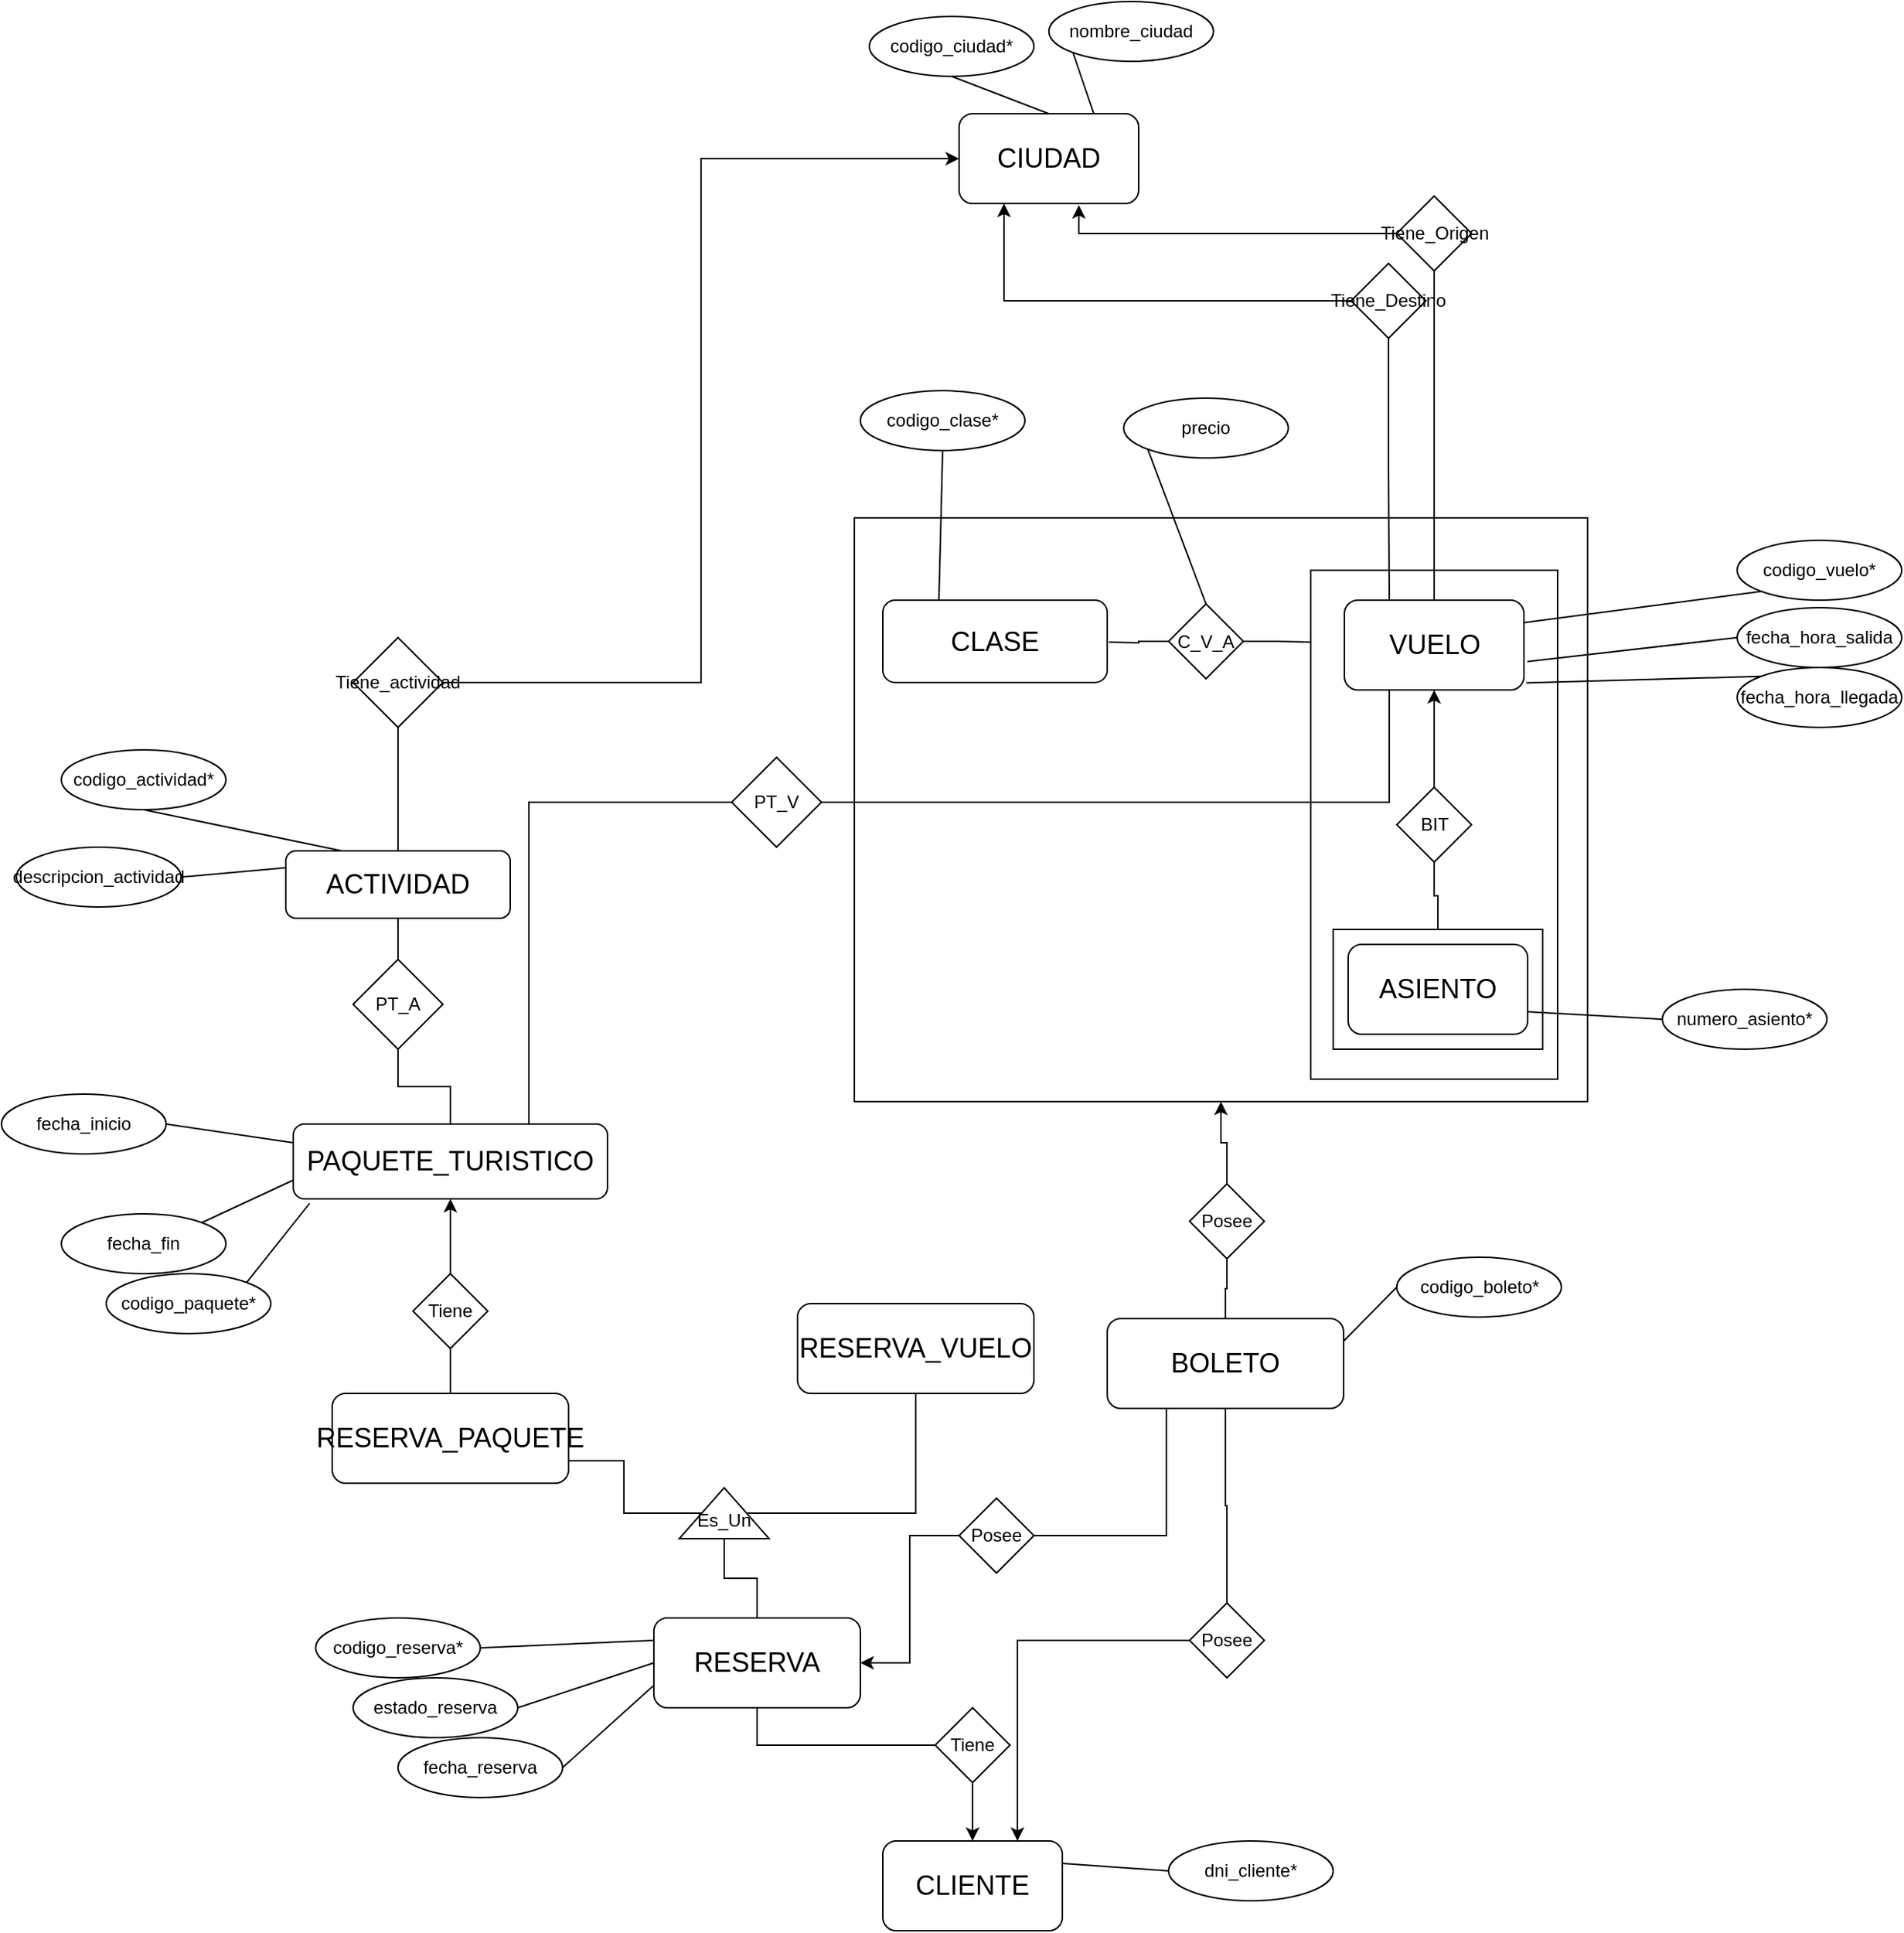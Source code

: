 <mxfile version="28.1.2">
  <diagram name="Página-1" id="yGJAZQUIK77W8agBqPKA">
    <mxGraphModel dx="2377" dy="1402" grid="1" gridSize="10" guides="1" tooltips="1" connect="1" arrows="1" fold="1" page="1" pageScale="1" pageWidth="827" pageHeight="1169" math="0" shadow="0">
      <root>
        <mxCell id="0" />
        <mxCell id="1" parent="0" />
        <mxCell id="WJveXmu9DZO5WCzEuozX-92" value="" style="rounded=0;whiteSpace=wrap;html=1;" vertex="1" parent="1">
          <mxGeometry x="940" y="605" width="490" height="390" as="geometry" />
        </mxCell>
        <mxCell id="WJveXmu9DZO5WCzEuozX-93" value="" style="rounded=0;whiteSpace=wrap;html=1;" vertex="1" parent="1">
          <mxGeometry x="1245" y="640" width="165" height="340" as="geometry" />
        </mxCell>
        <mxCell id="WJveXmu9DZO5WCzEuozX-94" value="" style="rounded=0;whiteSpace=wrap;html=1;" vertex="1" parent="1">
          <mxGeometry x="1260" y="880" width="140" height="80" as="geometry" />
        </mxCell>
        <mxCell id="WJveXmu9DZO5WCzEuozX-95" value="VUELO" style="rounded=1;whiteSpace=wrap;html=1;fontSize=18;" vertex="1" parent="1">
          <mxGeometry x="1267.5" y="660" width="120" height="60" as="geometry" />
        </mxCell>
        <mxCell id="WJveXmu9DZO5WCzEuozX-96" value="CIUDAD" style="rounded=1;whiteSpace=wrap;html=1;fontSize=18;" vertex="1" parent="1">
          <mxGeometry x="1010" y="335" width="120" height="60" as="geometry" />
        </mxCell>
        <mxCell id="WJveXmu9DZO5WCzEuozX-97" value="codigo_vuelo*" style="ellipse;whiteSpace=wrap;html=1;" vertex="1" parent="1">
          <mxGeometry x="1530" y="620" width="110" height="40" as="geometry" />
        </mxCell>
        <mxCell id="WJveXmu9DZO5WCzEuozX-98" value="" style="endArrow=none;html=1;rounded=0;entryX=0;entryY=1;entryDx=0;entryDy=0;exitX=1;exitY=0.25;exitDx=0;exitDy=0;" edge="1" parent="1" source="WJveXmu9DZO5WCzEuozX-95" target="WJveXmu9DZO5WCzEuozX-97">
          <mxGeometry width="50" height="50" relative="1" as="geometry">
            <mxPoint x="900" y="800" as="sourcePoint" />
            <mxPoint x="950" y="750" as="targetPoint" />
          </mxGeometry>
        </mxCell>
        <mxCell id="WJveXmu9DZO5WCzEuozX-99" style="edgeStyle=orthogonalEdgeStyle;rounded=0;orthogonalLoop=1;jettySize=auto;html=1;endArrow=none;endFill=0;" edge="1" parent="1" source="WJveXmu9DZO5WCzEuozX-100" target="WJveXmu9DZO5WCzEuozX-95">
          <mxGeometry relative="1" as="geometry">
            <mxPoint x="1350" y="670" as="targetPoint" />
          </mxGeometry>
        </mxCell>
        <mxCell id="WJveXmu9DZO5WCzEuozX-100" value="Tiene_Origen" style="rhombus;whiteSpace=wrap;html=1;" vertex="1" parent="1">
          <mxGeometry x="1302.5" y="390" width="50" height="50" as="geometry" />
        </mxCell>
        <mxCell id="WJveXmu9DZO5WCzEuozX-101" style="edgeStyle=orthogonalEdgeStyle;rounded=0;orthogonalLoop=1;jettySize=auto;html=1;entryX=0.25;entryY=0;entryDx=0;entryDy=0;endArrow=none;endFill=0;" edge="1" parent="1" source="WJveXmu9DZO5WCzEuozX-103" target="WJveXmu9DZO5WCzEuozX-95">
          <mxGeometry relative="1" as="geometry" />
        </mxCell>
        <mxCell id="WJveXmu9DZO5WCzEuozX-102" style="edgeStyle=orthogonalEdgeStyle;rounded=0;orthogonalLoop=1;jettySize=auto;html=1;entryX=0.25;entryY=1;entryDx=0;entryDy=0;" edge="1" parent="1" source="WJveXmu9DZO5WCzEuozX-103" target="WJveXmu9DZO5WCzEuozX-96">
          <mxGeometry relative="1" as="geometry" />
        </mxCell>
        <mxCell id="WJveXmu9DZO5WCzEuozX-103" value="Tiene_Destino" style="rhombus;whiteSpace=wrap;html=1;" vertex="1" parent="1">
          <mxGeometry x="1272" y="435" width="50" height="50" as="geometry" />
        </mxCell>
        <mxCell id="WJveXmu9DZO5WCzEuozX-104" style="edgeStyle=orthogonalEdgeStyle;rounded=0;orthogonalLoop=1;jettySize=auto;html=1;entryX=0.667;entryY=1.017;entryDx=0;entryDy=0;entryPerimeter=0;" edge="1" parent="1" source="WJveXmu9DZO5WCzEuozX-100" target="WJveXmu9DZO5WCzEuozX-96">
          <mxGeometry relative="1" as="geometry" />
        </mxCell>
        <mxCell id="WJveXmu9DZO5WCzEuozX-105" value="fecha_hora_salida" style="ellipse;whiteSpace=wrap;html=1;" vertex="1" parent="1">
          <mxGeometry x="1530" y="665" width="110" height="40" as="geometry" />
        </mxCell>
        <mxCell id="WJveXmu9DZO5WCzEuozX-106" value="" style="endArrow=none;html=1;rounded=0;entryX=0;entryY=0.5;entryDx=0;entryDy=0;exitX=1.019;exitY=0.683;exitDx=0;exitDy=0;exitPerimeter=0;" edge="1" parent="1" source="WJveXmu9DZO5WCzEuozX-95" target="WJveXmu9DZO5WCzEuozX-105">
          <mxGeometry width="50" height="50" relative="1" as="geometry">
            <mxPoint x="1450" y="720" as="sourcePoint" />
            <mxPoint x="900" y="685" as="targetPoint" />
          </mxGeometry>
        </mxCell>
        <mxCell id="WJveXmu9DZO5WCzEuozX-107" value="fecha_hora_llegada" style="ellipse;whiteSpace=wrap;html=1;" vertex="1" parent="1">
          <mxGeometry x="1530" y="705" width="110" height="40" as="geometry" />
        </mxCell>
        <mxCell id="WJveXmu9DZO5WCzEuozX-108" value="" style="endArrow=none;html=1;rounded=0;entryX=0;entryY=0;entryDx=0;entryDy=0;exitX=1.014;exitY=0.921;exitDx=0;exitDy=0;exitPerimeter=0;" edge="1" parent="1" source="WJveXmu9DZO5WCzEuozX-95" target="WJveXmu9DZO5WCzEuozX-107">
          <mxGeometry width="50" height="50" relative="1" as="geometry">
            <mxPoint x="1370" y="710" as="sourcePoint" />
            <mxPoint x="900" y="750" as="targetPoint" />
          </mxGeometry>
        </mxCell>
        <mxCell id="WJveXmu9DZO5WCzEuozX-109" value="RESERVA_VUELO" style="rounded=1;whiteSpace=wrap;html=1;fontSize=18;" vertex="1" parent="1">
          <mxGeometry x="902" y="1130" width="158" height="60" as="geometry" />
        </mxCell>
        <mxCell id="WJveXmu9DZO5WCzEuozX-110" style="edgeStyle=orthogonalEdgeStyle;rounded=0;orthogonalLoop=1;jettySize=auto;html=1;endArrow=none;endFill=0;entryX=0.5;entryY=0;entryDx=0;entryDy=0;" edge="1" parent="1" source="WJveXmu9DZO5WCzEuozX-111" target="WJveXmu9DZO5WCzEuozX-170">
          <mxGeometry relative="1" as="geometry">
            <mxPoint x="1130" y="1200" as="targetPoint" />
          </mxGeometry>
        </mxCell>
        <mxCell id="WJveXmu9DZO5WCzEuozX-111" value="Posee" style="rhombus;whiteSpace=wrap;html=1;" vertex="1" parent="1">
          <mxGeometry x="1164" y="1050" width="50" height="50" as="geometry" />
        </mxCell>
        <mxCell id="WJveXmu9DZO5WCzEuozX-112" value="CLASE" style="rounded=1;whiteSpace=wrap;html=1;fontSize=18;" vertex="1" parent="1">
          <mxGeometry x="959" y="660" width="150" height="55" as="geometry" />
        </mxCell>
        <mxCell id="WJveXmu9DZO5WCzEuozX-113" style="edgeStyle=orthogonalEdgeStyle;rounded=0;orthogonalLoop=1;jettySize=auto;html=1;entryX=0;entryY=0.141;entryDx=0;entryDy=0;endArrow=none;endFill=0;entryPerimeter=0;" edge="1" parent="1" source="WJveXmu9DZO5WCzEuozX-114" target="WJveXmu9DZO5WCzEuozX-93">
          <mxGeometry relative="1" as="geometry" />
        </mxCell>
        <mxCell id="WJveXmu9DZO5WCzEuozX-114" value="C_V_A" style="rhombus;whiteSpace=wrap;html=1;" vertex="1" parent="1">
          <mxGeometry x="1150" y="662.5" width="50" height="50" as="geometry" />
        </mxCell>
        <mxCell id="WJveXmu9DZO5WCzEuozX-115" value="codigo_clase*" style="ellipse;whiteSpace=wrap;html=1;" vertex="1" parent="1">
          <mxGeometry x="944" y="520" width="110" height="40" as="geometry" />
        </mxCell>
        <mxCell id="WJveXmu9DZO5WCzEuozX-116" value="" style="endArrow=none;html=1;rounded=0;entryX=0.5;entryY=1;entryDx=0;entryDy=0;exitX=0.25;exitY=0;exitDx=0;exitDy=0;" edge="1" parent="1" source="WJveXmu9DZO5WCzEuozX-112" target="WJveXmu9DZO5WCzEuozX-115">
          <mxGeometry width="50" height="50" relative="1" as="geometry">
            <mxPoint x="960" y="685" as="sourcePoint" />
            <mxPoint x="884" y="654" as="targetPoint" />
          </mxGeometry>
        </mxCell>
        <mxCell id="WJveXmu9DZO5WCzEuozX-117" value="precio" style="ellipse;whiteSpace=wrap;html=1;" vertex="1" parent="1">
          <mxGeometry x="1120" y="525" width="110" height="40" as="geometry" />
        </mxCell>
        <mxCell id="WJveXmu9DZO5WCzEuozX-118" value="" style="endArrow=none;html=1;rounded=0;entryX=0;entryY=1;entryDx=0;entryDy=0;exitX=0.5;exitY=0;exitDx=0;exitDy=0;" edge="1" parent="1" source="WJveXmu9DZO5WCzEuozX-114" target="WJveXmu9DZO5WCzEuozX-117">
          <mxGeometry width="50" height="50" relative="1" as="geometry">
            <mxPoint x="1278" y="673" as="sourcePoint" />
            <mxPoint x="1255" y="630" as="targetPoint" />
          </mxGeometry>
        </mxCell>
        <mxCell id="WJveXmu9DZO5WCzEuozX-119" style="edgeStyle=orthogonalEdgeStyle;rounded=0;orthogonalLoop=1;jettySize=auto;html=1;entryX=0.5;entryY=1;entryDx=0;entryDy=0;endArrow=classic;endFill=1;" edge="1" parent="1" source="WJveXmu9DZO5WCzEuozX-111" target="WJveXmu9DZO5WCzEuozX-92">
          <mxGeometry relative="1" as="geometry" />
        </mxCell>
        <mxCell id="WJveXmu9DZO5WCzEuozX-120" value="codigo_reserva*" style="ellipse;whiteSpace=wrap;html=1;" vertex="1" parent="1">
          <mxGeometry x="580" y="1340" width="110" height="40" as="geometry" />
        </mxCell>
        <mxCell id="WJveXmu9DZO5WCzEuozX-121" value="" style="endArrow=none;html=1;rounded=0;exitX=1;exitY=0.5;exitDx=0;exitDy=0;entryX=0;entryY=0.25;entryDx=0;entryDy=0;" edge="1" parent="1" source="WJveXmu9DZO5WCzEuozX-120" target="WJveXmu9DZO5WCzEuozX-145">
          <mxGeometry width="50" height="50" relative="1" as="geometry">
            <mxPoint x="1172.48" y="1123" as="sourcePoint" />
            <mxPoint x="980.001" y="1370" as="targetPoint" />
          </mxGeometry>
        </mxCell>
        <mxCell id="WJveXmu9DZO5WCzEuozX-122" value="estado_reserva" style="ellipse;whiteSpace=wrap;html=1;" vertex="1" parent="1">
          <mxGeometry x="605" y="1380" width="110" height="40" as="geometry" />
        </mxCell>
        <mxCell id="WJveXmu9DZO5WCzEuozX-123" value="fecha_reserva" style="ellipse;whiteSpace=wrap;html=1;" vertex="1" parent="1">
          <mxGeometry x="635" y="1420" width="110" height="40" as="geometry" />
        </mxCell>
        <mxCell id="WJveXmu9DZO5WCzEuozX-124" value="CLIENTE" style="rounded=1;whiteSpace=wrap;html=1;fontSize=18;" vertex="1" parent="1">
          <mxGeometry x="959" y="1489" width="120" height="60" as="geometry" />
        </mxCell>
        <mxCell id="WJveXmu9DZO5WCzEuozX-125" style="edgeStyle=orthogonalEdgeStyle;rounded=0;orthogonalLoop=1;jettySize=auto;html=1;entryX=0.5;entryY=0;entryDx=0;entryDy=0;" edge="1" parent="1" source="WJveXmu9DZO5WCzEuozX-127" target="WJveXmu9DZO5WCzEuozX-124">
          <mxGeometry relative="1" as="geometry" />
        </mxCell>
        <mxCell id="WJveXmu9DZO5WCzEuozX-126" style="edgeStyle=orthogonalEdgeStyle;rounded=0;orthogonalLoop=1;jettySize=auto;html=1;entryX=0.5;entryY=1;entryDx=0;entryDy=0;endArrow=none;endFill=0;" edge="1" parent="1" source="WJveXmu9DZO5WCzEuozX-127" target="WJveXmu9DZO5WCzEuozX-145">
          <mxGeometry relative="1" as="geometry" />
        </mxCell>
        <mxCell id="WJveXmu9DZO5WCzEuozX-127" value="Tiene" style="rhombus;whiteSpace=wrap;html=1;" vertex="1" parent="1">
          <mxGeometry x="994" y="1400" width="50" height="50" as="geometry" />
        </mxCell>
        <mxCell id="WJveXmu9DZO5WCzEuozX-128" value="dni_cliente*" style="ellipse;whiteSpace=wrap;html=1;" vertex="1" parent="1">
          <mxGeometry x="1150" y="1489" width="110" height="40" as="geometry" />
        </mxCell>
        <mxCell id="WJveXmu9DZO5WCzEuozX-129" value="" style="endArrow=none;html=1;rounded=0;exitX=0;exitY=0.5;exitDx=0;exitDy=0;entryX=1;entryY=0.25;entryDx=0;entryDy=0;" edge="1" parent="1" source="WJveXmu9DZO5WCzEuozX-128" target="WJveXmu9DZO5WCzEuozX-124">
          <mxGeometry width="50" height="50" relative="1" as="geometry">
            <mxPoint x="1130" y="1500" as="sourcePoint" />
            <mxPoint x="1080" y="1465" as="targetPoint" />
          </mxGeometry>
        </mxCell>
        <mxCell id="WJveXmu9DZO5WCzEuozX-130" value="PAQUETE_TURISTICO" style="rounded=1;whiteSpace=wrap;html=1;fontSize=18;" vertex="1" parent="1">
          <mxGeometry x="565" y="1010" width="210" height="50" as="geometry" />
        </mxCell>
        <mxCell id="WJveXmu9DZO5WCzEuozX-131" style="edgeStyle=orthogonalEdgeStyle;rounded=0;orthogonalLoop=1;jettySize=auto;html=1;entryX=0.75;entryY=0;entryDx=0;entryDy=0;endArrow=none;endFill=0;" edge="1" parent="1" source="WJveXmu9DZO5WCzEuozX-132" target="WJveXmu9DZO5WCzEuozX-130">
          <mxGeometry relative="1" as="geometry" />
        </mxCell>
        <mxCell id="WJveXmu9DZO5WCzEuozX-132" value="PT_V" style="rhombus;whiteSpace=wrap;html=1;" vertex="1" parent="1">
          <mxGeometry x="858" y="765" width="60" height="60" as="geometry" />
        </mxCell>
        <mxCell id="WJveXmu9DZO5WCzEuozX-133" style="edgeStyle=orthogonalEdgeStyle;rounded=0;orthogonalLoop=1;jettySize=auto;html=1;entryX=0.25;entryY=1;entryDx=0;entryDy=0;endArrow=none;endFill=0;exitX=1;exitY=0.5;exitDx=0;exitDy=0;" edge="1" parent="1" source="WJveXmu9DZO5WCzEuozX-132" target="WJveXmu9DZO5WCzEuozX-95">
          <mxGeometry relative="1" as="geometry">
            <mxPoint x="850" y="839" as="sourcePoint" />
          </mxGeometry>
        </mxCell>
        <mxCell id="WJveXmu9DZO5WCzEuozX-134" value="ACTIVIDAD" style="rounded=1;whiteSpace=wrap;html=1;fontSize=18;" vertex="1" parent="1">
          <mxGeometry x="560" y="827.5" width="150" height="45" as="geometry" />
        </mxCell>
        <mxCell id="WJveXmu9DZO5WCzEuozX-135" value="codigo_actividad*" style="ellipse;whiteSpace=wrap;html=1;" vertex="1" parent="1">
          <mxGeometry x="410" y="760" width="110" height="40" as="geometry" />
        </mxCell>
        <mxCell id="WJveXmu9DZO5WCzEuozX-136" value="" style="endArrow=none;html=1;rounded=0;entryX=0.5;entryY=1;entryDx=0;entryDy=0;exitX=0.25;exitY=0;exitDx=0;exitDy=0;" edge="1" parent="1" source="WJveXmu9DZO5WCzEuozX-134" target="WJveXmu9DZO5WCzEuozX-135">
          <mxGeometry width="50" height="50" relative="1" as="geometry">
            <mxPoint x="960" y="815" as="sourcePoint" />
            <mxPoint x="884" y="784" as="targetPoint" />
          </mxGeometry>
        </mxCell>
        <mxCell id="WJveXmu9DZO5WCzEuozX-137" style="edgeStyle=orthogonalEdgeStyle;rounded=0;orthogonalLoop=1;jettySize=auto;html=1;entryX=0.5;entryY=1;entryDx=0;entryDy=0;endArrow=none;endFill=0;" edge="1" parent="1" source="WJveXmu9DZO5WCzEuozX-139" target="WJveXmu9DZO5WCzEuozX-134">
          <mxGeometry relative="1" as="geometry" />
        </mxCell>
        <mxCell id="WJveXmu9DZO5WCzEuozX-138" style="edgeStyle=orthogonalEdgeStyle;rounded=0;orthogonalLoop=1;jettySize=auto;html=1;endArrow=none;endFill=0;" edge="1" parent="1" source="WJveXmu9DZO5WCzEuozX-139" target="WJveXmu9DZO5WCzEuozX-130">
          <mxGeometry relative="1" as="geometry" />
        </mxCell>
        <mxCell id="WJveXmu9DZO5WCzEuozX-139" value="PT_A" style="rhombus;whiteSpace=wrap;html=1;" vertex="1" parent="1">
          <mxGeometry x="605" y="900" width="60" height="60" as="geometry" />
        </mxCell>
        <mxCell id="WJveXmu9DZO5WCzEuozX-140" style="edgeStyle=orthogonalEdgeStyle;rounded=0;orthogonalLoop=1;jettySize=auto;html=1;endArrow=none;endFill=0;" edge="1" parent="1" source="WJveXmu9DZO5WCzEuozX-142" target="WJveXmu9DZO5WCzEuozX-134">
          <mxGeometry relative="1" as="geometry" />
        </mxCell>
        <mxCell id="WJveXmu9DZO5WCzEuozX-141" style="edgeStyle=orthogonalEdgeStyle;rounded=0;orthogonalLoop=1;jettySize=auto;html=1;entryX=0;entryY=0.5;entryDx=0;entryDy=0;" edge="1" parent="1" source="WJveXmu9DZO5WCzEuozX-142" target="WJveXmu9DZO5WCzEuozX-96">
          <mxGeometry relative="1" as="geometry" />
        </mxCell>
        <mxCell id="WJveXmu9DZO5WCzEuozX-142" value="Tiene_actividad" style="rhombus;whiteSpace=wrap;html=1;" vertex="1" parent="1">
          <mxGeometry x="605" y="685" width="60" height="60" as="geometry" />
        </mxCell>
        <mxCell id="WJveXmu9DZO5WCzEuozX-143" value="descripcion_actividad" style="ellipse;whiteSpace=wrap;html=1;" vertex="1" parent="1">
          <mxGeometry x="380" y="825" width="110" height="40" as="geometry" />
        </mxCell>
        <mxCell id="WJveXmu9DZO5WCzEuozX-144" value="" style="endArrow=none;html=1;rounded=0;entryX=1;entryY=0.5;entryDx=0;entryDy=0;exitX=0;exitY=0.25;exitDx=0;exitDy=0;" edge="1" parent="1" source="WJveXmu9DZO5WCzEuozX-134" target="WJveXmu9DZO5WCzEuozX-143">
          <mxGeometry width="50" height="50" relative="1" as="geometry">
            <mxPoint x="568" y="855" as="sourcePoint" />
            <mxPoint x="555" y="795" as="targetPoint" />
          </mxGeometry>
        </mxCell>
        <mxCell id="WJveXmu9DZO5WCzEuozX-145" value="RESERVA" style="rounded=1;whiteSpace=wrap;html=1;fontSize=18;" vertex="1" parent="1">
          <mxGeometry x="806" y="1340" width="138" height="60" as="geometry" />
        </mxCell>
        <mxCell id="WJveXmu9DZO5WCzEuozX-146" style="edgeStyle=orthogonalEdgeStyle;rounded=0;orthogonalLoop=1;jettySize=auto;html=1;entryX=0.5;entryY=0;entryDx=0;entryDy=0;endArrow=none;endFill=0;" edge="1" parent="1" source="WJveXmu9DZO5WCzEuozX-148" target="WJveXmu9DZO5WCzEuozX-145">
          <mxGeometry relative="1" as="geometry" />
        </mxCell>
        <mxCell id="WJveXmu9DZO5WCzEuozX-147" style="edgeStyle=orthogonalEdgeStyle;rounded=0;orthogonalLoop=1;jettySize=auto;html=1;entryX=0.5;entryY=1;entryDx=0;entryDy=0;endArrow=none;endFill=0;" edge="1" parent="1" source="WJveXmu9DZO5WCzEuozX-148" target="WJveXmu9DZO5WCzEuozX-109">
          <mxGeometry relative="1" as="geometry" />
        </mxCell>
        <mxCell id="WJveXmu9DZO5WCzEuozX-148" value="" style="triangle;whiteSpace=wrap;html=1;rotation=-90;" vertex="1" parent="1">
          <mxGeometry x="836" y="1240" width="34" height="60" as="geometry" />
        </mxCell>
        <mxCell id="WJveXmu9DZO5WCzEuozX-149" style="edgeStyle=orthogonalEdgeStyle;rounded=0;orthogonalLoop=1;jettySize=auto;html=1;entryX=1;entryY=0.75;entryDx=0;entryDy=0;exitX=0.5;exitY=0;exitDx=0;exitDy=0;endArrow=none;endFill=0;" edge="1" parent="1" source="WJveXmu9DZO5WCzEuozX-148" target="WJveXmu9DZO5WCzEuozX-150">
          <mxGeometry relative="1" as="geometry" />
        </mxCell>
        <mxCell id="WJveXmu9DZO5WCzEuozX-150" value="RESERVA_PAQUETE" style="rounded=1;whiteSpace=wrap;html=1;fontSize=18;" vertex="1" parent="1">
          <mxGeometry x="591" y="1190" width="158" height="60" as="geometry" />
        </mxCell>
        <mxCell id="WJveXmu9DZO5WCzEuozX-151" style="edgeStyle=orthogonalEdgeStyle;rounded=0;orthogonalLoop=1;jettySize=auto;html=1;entryX=0.5;entryY=1;entryDx=0;entryDy=0;" edge="1" parent="1" source="WJveXmu9DZO5WCzEuozX-153" target="WJveXmu9DZO5WCzEuozX-130">
          <mxGeometry relative="1" as="geometry" />
        </mxCell>
        <mxCell id="WJveXmu9DZO5WCzEuozX-152" style="edgeStyle=orthogonalEdgeStyle;rounded=0;orthogonalLoop=1;jettySize=auto;html=1;endArrow=none;endFill=0;" edge="1" parent="1" source="WJveXmu9DZO5WCzEuozX-153" target="WJveXmu9DZO5WCzEuozX-150">
          <mxGeometry relative="1" as="geometry">
            <Array as="points">
              <mxPoint x="670" y="1190" />
              <mxPoint x="670" y="1190" />
            </Array>
          </mxGeometry>
        </mxCell>
        <mxCell id="WJveXmu9DZO5WCzEuozX-153" value="Tiene" style="rhombus;whiteSpace=wrap;html=1;" vertex="1" parent="1">
          <mxGeometry x="645" y="1110" width="50" height="50" as="geometry" />
        </mxCell>
        <mxCell id="WJveXmu9DZO5WCzEuozX-154" value="" style="endArrow=none;html=1;rounded=0;exitX=0;exitY=0.5;exitDx=0;exitDy=0;entryX=1;entryY=0.5;entryDx=0;entryDy=0;" edge="1" parent="1" source="WJveXmu9DZO5WCzEuozX-145" target="WJveXmu9DZO5WCzEuozX-122">
          <mxGeometry width="50" height="50" relative="1" as="geometry">
            <mxPoint x="1020" y="1354" as="sourcePoint" />
            <mxPoint x="953" y="1359" as="targetPoint" />
          </mxGeometry>
        </mxCell>
        <mxCell id="WJveXmu9DZO5WCzEuozX-155" value="" style="endArrow=none;html=1;rounded=0;exitX=0;exitY=0.75;exitDx=0;exitDy=0;entryX=1;entryY=0.5;entryDx=0;entryDy=0;" edge="1" parent="1" source="WJveXmu9DZO5WCzEuozX-145" target="WJveXmu9DZO5WCzEuozX-123">
          <mxGeometry width="50" height="50" relative="1" as="geometry">
            <mxPoint x="816" y="1380" as="sourcePoint" />
            <mxPoint x="755" y="1370" as="targetPoint" />
          </mxGeometry>
        </mxCell>
        <mxCell id="WJveXmu9DZO5WCzEuozX-156" value="fecha_inicio" style="ellipse;whiteSpace=wrap;html=1;" vertex="1" parent="1">
          <mxGeometry x="370" y="990" width="110" height="40" as="geometry" />
        </mxCell>
        <mxCell id="WJveXmu9DZO5WCzEuozX-157" value="fecha_fin" style="ellipse;whiteSpace=wrap;html=1;" vertex="1" parent="1">
          <mxGeometry x="410" y="1070" width="110" height="40" as="geometry" />
        </mxCell>
        <mxCell id="WJveXmu9DZO5WCzEuozX-158" value="" style="endArrow=none;html=1;rounded=0;entryX=1;entryY=0.5;entryDx=0;entryDy=0;exitX=0;exitY=0.25;exitDx=0;exitDy=0;" edge="1" parent="1" source="WJveXmu9DZO5WCzEuozX-130" target="WJveXmu9DZO5WCzEuozX-156">
          <mxGeometry width="50" height="50" relative="1" as="geometry">
            <mxPoint x="605" y="866" as="sourcePoint" />
            <mxPoint x="500" y="855" as="targetPoint" />
          </mxGeometry>
        </mxCell>
        <mxCell id="WJveXmu9DZO5WCzEuozX-159" value="" style="endArrow=none;html=1;rounded=0;entryX=1;entryY=0;entryDx=0;entryDy=0;exitX=0;exitY=0.75;exitDx=0;exitDy=0;" edge="1" parent="1" source="WJveXmu9DZO5WCzEuozX-130" target="WJveXmu9DZO5WCzEuozX-157">
          <mxGeometry width="50" height="50" relative="1" as="geometry">
            <mxPoint x="520" y="1040" as="sourcePoint" />
            <mxPoint x="490" y="1020" as="targetPoint" />
          </mxGeometry>
        </mxCell>
        <mxCell id="WJveXmu9DZO5WCzEuozX-160" style="edgeStyle=orthogonalEdgeStyle;rounded=0;orthogonalLoop=1;jettySize=auto;html=1;exitX=0.5;exitY=1;exitDx=0;exitDy=0;" edge="1" parent="1" source="WJveXmu9DZO5WCzEuozX-157" target="WJveXmu9DZO5WCzEuozX-157">
          <mxGeometry relative="1" as="geometry" />
        </mxCell>
        <mxCell id="WJveXmu9DZO5WCzEuozX-161" value="codigo_paquete*" style="ellipse;whiteSpace=wrap;html=1;" vertex="1" parent="1">
          <mxGeometry x="440" y="1110" width="110" height="40" as="geometry" />
        </mxCell>
        <mxCell id="WJveXmu9DZO5WCzEuozX-162" value="" style="endArrow=none;html=1;rounded=0;entryX=1;entryY=0;entryDx=0;entryDy=0;exitX=0.052;exitY=1.06;exitDx=0;exitDy=0;exitPerimeter=0;" edge="1" parent="1" source="WJveXmu9DZO5WCzEuozX-130" target="WJveXmu9DZO5WCzEuozX-161">
          <mxGeometry width="50" height="50" relative="1" as="geometry">
            <mxPoint x="575" y="1058" as="sourcePoint" />
            <mxPoint x="514" y="1086" as="targetPoint" />
          </mxGeometry>
        </mxCell>
        <mxCell id="WJveXmu9DZO5WCzEuozX-163" value="ASIENTO" style="rounded=1;whiteSpace=wrap;html=1;fontSize=18;" vertex="1" parent="1">
          <mxGeometry x="1270" y="890" width="120" height="60" as="geometry" />
        </mxCell>
        <mxCell id="WJveXmu9DZO5WCzEuozX-164" style="edgeStyle=orthogonalEdgeStyle;rounded=0;orthogonalLoop=1;jettySize=auto;html=1;endArrow=none;endFill=0;" edge="1" parent="1" source="WJveXmu9DZO5WCzEuozX-114">
          <mxGeometry relative="1" as="geometry">
            <mxPoint x="1110" y="688" as="targetPoint" />
          </mxGeometry>
        </mxCell>
        <mxCell id="WJveXmu9DZO5WCzEuozX-165" style="edgeStyle=orthogonalEdgeStyle;rounded=0;orthogonalLoop=1;jettySize=auto;html=1;entryX=0.5;entryY=1;entryDx=0;entryDy=0;" edge="1" parent="1" source="WJveXmu9DZO5WCzEuozX-166" target="WJveXmu9DZO5WCzEuozX-95">
          <mxGeometry relative="1" as="geometry" />
        </mxCell>
        <mxCell id="WJveXmu9DZO5WCzEuozX-166" value="BIT" style="rhombus;whiteSpace=wrap;html=1;" vertex="1" parent="1">
          <mxGeometry x="1302.5" y="785" width="50" height="50" as="geometry" />
        </mxCell>
        <mxCell id="WJveXmu9DZO5WCzEuozX-167" style="edgeStyle=orthogonalEdgeStyle;rounded=0;orthogonalLoop=1;jettySize=auto;html=1;entryX=0.5;entryY=0;entryDx=0;entryDy=0;endArrow=none;endFill=0;" edge="1" parent="1" source="WJveXmu9DZO5WCzEuozX-166" target="WJveXmu9DZO5WCzEuozX-94">
          <mxGeometry relative="1" as="geometry" />
        </mxCell>
        <mxCell id="WJveXmu9DZO5WCzEuozX-168" value="numero_asiento*" style="ellipse;whiteSpace=wrap;html=1;" vertex="1" parent="1">
          <mxGeometry x="1480" y="920" width="110" height="40" as="geometry" />
        </mxCell>
        <mxCell id="WJveXmu9DZO5WCzEuozX-169" value="" style="endArrow=none;html=1;rounded=0;entryX=0;entryY=0.5;entryDx=0;entryDy=0;exitX=1;exitY=0.75;exitDx=0;exitDy=0;" edge="1" parent="1" source="WJveXmu9DZO5WCzEuozX-163" target="WJveXmu9DZO5WCzEuozX-168">
          <mxGeometry width="50" height="50" relative="1" as="geometry">
            <mxPoint x="1400" y="1080" as="sourcePoint" />
            <mxPoint x="1450" y="1030" as="targetPoint" />
          </mxGeometry>
        </mxCell>
        <mxCell id="WJveXmu9DZO5WCzEuozX-170" value="BOLETO" style="rounded=1;whiteSpace=wrap;html=1;fontSize=18;" vertex="1" parent="1">
          <mxGeometry x="1109" y="1140" width="158" height="60" as="geometry" />
        </mxCell>
        <mxCell id="WJveXmu9DZO5WCzEuozX-171" style="edgeStyle=orthogonalEdgeStyle;rounded=0;orthogonalLoop=1;jettySize=auto;html=1;entryX=1;entryY=0.5;entryDx=0;entryDy=0;" edge="1" parent="1" source="WJveXmu9DZO5WCzEuozX-173" target="WJveXmu9DZO5WCzEuozX-145">
          <mxGeometry relative="1" as="geometry" />
        </mxCell>
        <mxCell id="WJveXmu9DZO5WCzEuozX-172" style="edgeStyle=orthogonalEdgeStyle;rounded=0;orthogonalLoop=1;jettySize=auto;html=1;entryX=0.25;entryY=1;entryDx=0;entryDy=0;endArrow=none;endFill=0;" edge="1" parent="1" source="WJveXmu9DZO5WCzEuozX-173" target="WJveXmu9DZO5WCzEuozX-170">
          <mxGeometry relative="1" as="geometry" />
        </mxCell>
        <mxCell id="WJveXmu9DZO5WCzEuozX-173" value="Posee" style="rhombus;whiteSpace=wrap;html=1;" vertex="1" parent="1">
          <mxGeometry x="1010" y="1260" width="50" height="50" as="geometry" />
        </mxCell>
        <mxCell id="WJveXmu9DZO5WCzEuozX-174" value="codigo_boleto*" style="ellipse;whiteSpace=wrap;html=1;" vertex="1" parent="1">
          <mxGeometry x="1302.5" y="1099" width="110" height="40" as="geometry" />
        </mxCell>
        <mxCell id="WJveXmu9DZO5WCzEuozX-175" value="" style="endArrow=none;html=1;rounded=0;entryX=0;entryY=0.5;entryDx=0;entryDy=0;exitX=1;exitY=0.25;exitDx=0;exitDy=0;" edge="1" parent="1" source="WJveXmu9DZO5WCzEuozX-170" target="WJveXmu9DZO5WCzEuozX-174">
          <mxGeometry width="50" height="50" relative="1" as="geometry">
            <mxPoint x="1400" y="945" as="sourcePoint" />
            <mxPoint x="1490" y="950" as="targetPoint" />
          </mxGeometry>
        </mxCell>
        <mxCell id="WJveXmu9DZO5WCzEuozX-176" value="codigo_ciudad*" style="ellipse;whiteSpace=wrap;html=1;" vertex="1" parent="1">
          <mxGeometry x="950" y="270" width="110" height="40" as="geometry" />
        </mxCell>
        <mxCell id="WJveXmu9DZO5WCzEuozX-177" value="" style="endArrow=none;html=1;rounded=0;entryX=0.5;entryY=1;entryDx=0;entryDy=0;exitX=0.5;exitY=0;exitDx=0;exitDy=0;" edge="1" parent="1" source="WJveXmu9DZO5WCzEuozX-96" target="WJveXmu9DZO5WCzEuozX-176">
          <mxGeometry width="50" height="50" relative="1" as="geometry">
            <mxPoint x="1398" y="685" as="sourcePoint" />
            <mxPoint x="1556" y="664" as="targetPoint" />
          </mxGeometry>
        </mxCell>
        <mxCell id="WJveXmu9DZO5WCzEuozX-178" value="nombre_ciudad" style="ellipse;whiteSpace=wrap;html=1;" vertex="1" parent="1">
          <mxGeometry x="1070" y="260" width="110" height="40" as="geometry" />
        </mxCell>
        <mxCell id="WJveXmu9DZO5WCzEuozX-179" value="" style="endArrow=none;html=1;rounded=0;entryX=0;entryY=1;entryDx=0;entryDy=0;exitX=0.75;exitY=0;exitDx=0;exitDy=0;" edge="1" parent="1" source="WJveXmu9DZO5WCzEuozX-96" target="WJveXmu9DZO5WCzEuozX-178">
          <mxGeometry width="50" height="50" relative="1" as="geometry">
            <mxPoint x="1080" y="333" as="sourcePoint" />
            <mxPoint x="995" y="244" as="targetPoint" />
          </mxGeometry>
        </mxCell>
        <mxCell id="WJveXmu9DZO5WCzEuozX-180" value="Es_Un" style="text;html=1;align=center;verticalAlign=middle;whiteSpace=wrap;rounded=0;" vertex="1" parent="1">
          <mxGeometry x="823" y="1260" width="60" height="30" as="geometry" />
        </mxCell>
        <mxCell id="WJveXmu9DZO5WCzEuozX-182" style="edgeStyle=orthogonalEdgeStyle;rounded=0;orthogonalLoop=1;jettySize=auto;html=1;entryX=0.75;entryY=0;entryDx=0;entryDy=0;" edge="1" parent="1" source="WJveXmu9DZO5WCzEuozX-181" target="WJveXmu9DZO5WCzEuozX-124">
          <mxGeometry relative="1" as="geometry" />
        </mxCell>
        <mxCell id="WJveXmu9DZO5WCzEuozX-183" style="edgeStyle=orthogonalEdgeStyle;rounded=0;orthogonalLoop=1;jettySize=auto;html=1;entryX=0.5;entryY=1;entryDx=0;entryDy=0;endArrow=none;endFill=0;" edge="1" parent="1" source="WJveXmu9DZO5WCzEuozX-181" target="WJveXmu9DZO5WCzEuozX-170">
          <mxGeometry relative="1" as="geometry" />
        </mxCell>
        <mxCell id="WJveXmu9DZO5WCzEuozX-181" value="Posee" style="rhombus;whiteSpace=wrap;html=1;" vertex="1" parent="1">
          <mxGeometry x="1164" y="1330" width="50" height="50" as="geometry" />
        </mxCell>
      </root>
    </mxGraphModel>
  </diagram>
</mxfile>
